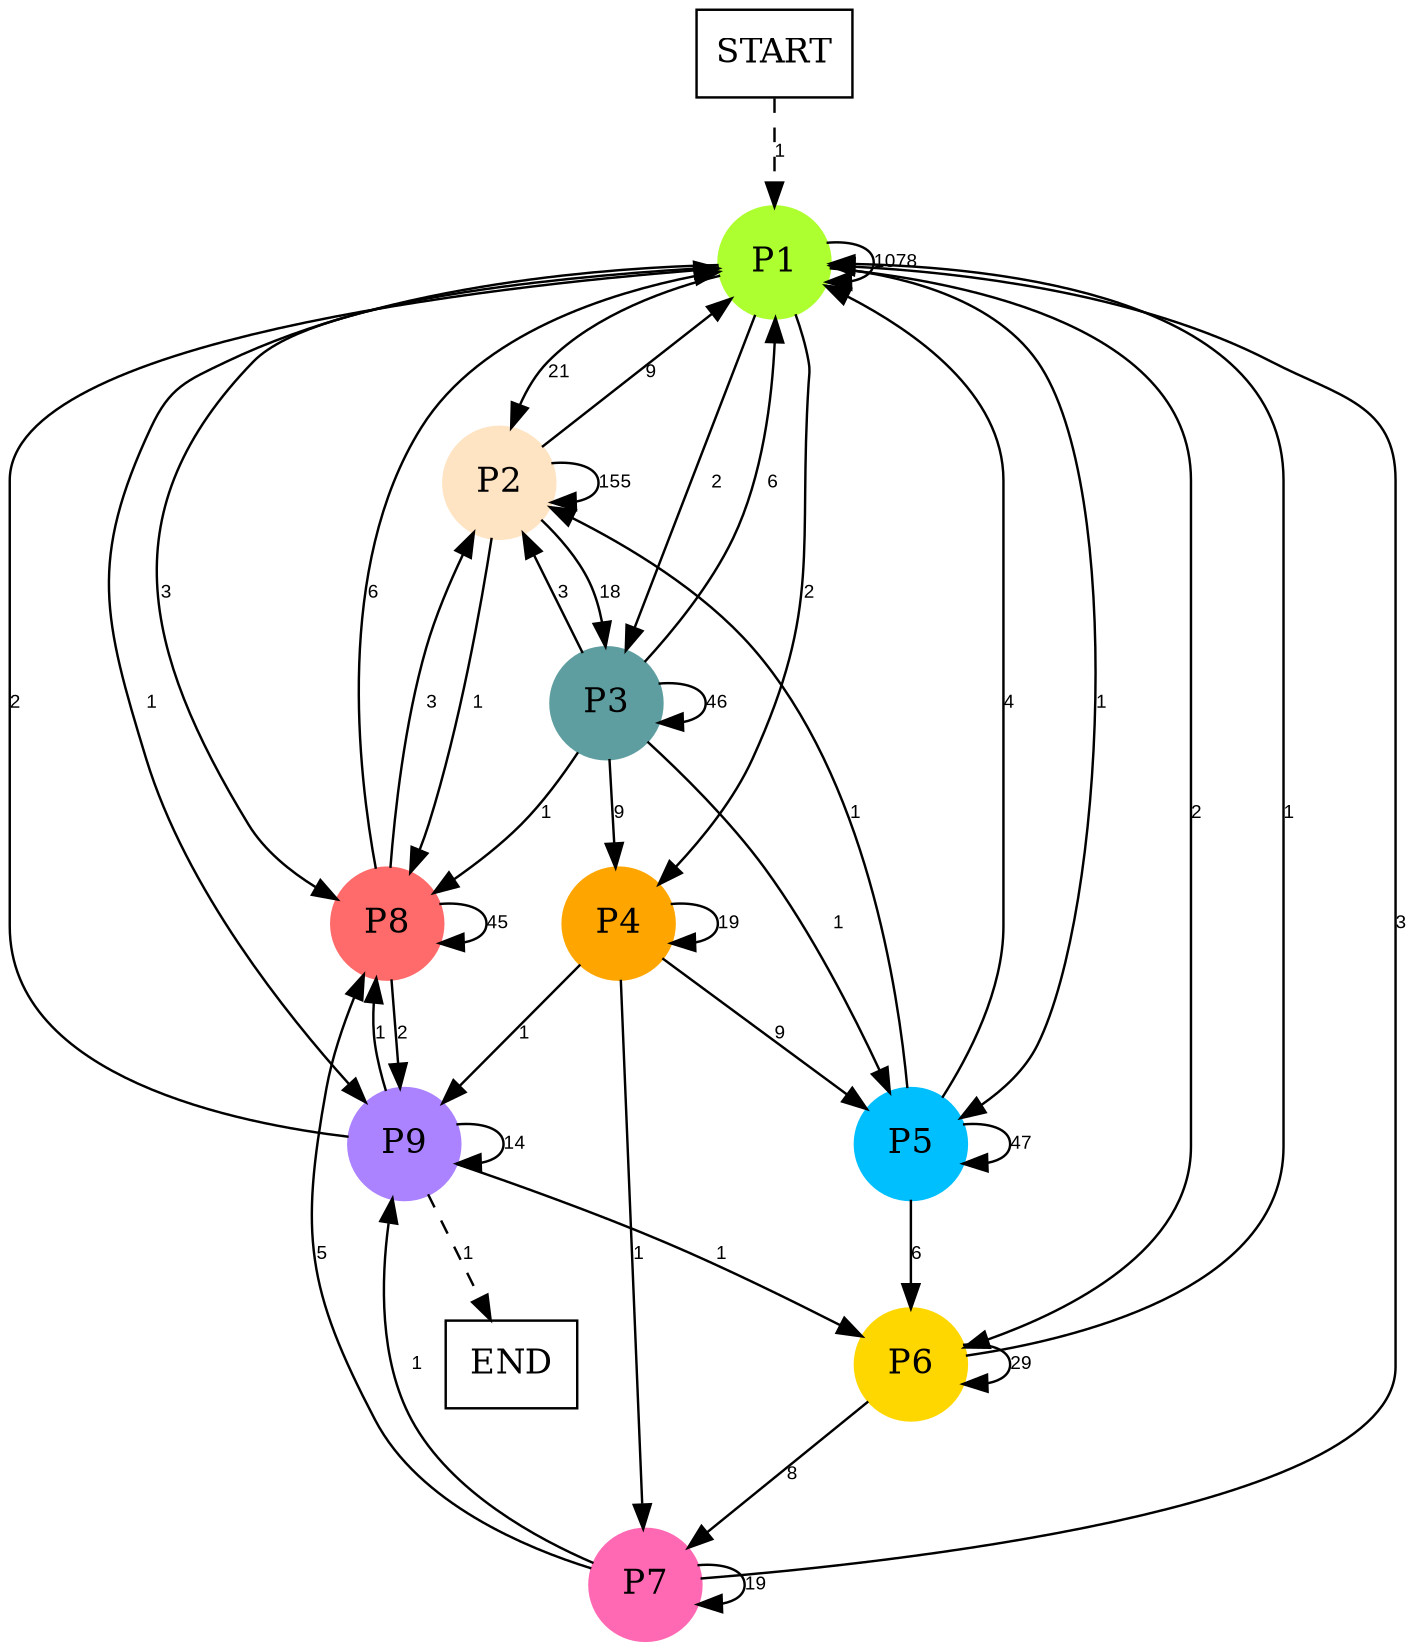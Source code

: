 digraph graphname {
	dpi = 150
	size="16,11!";
	margin = 0;
"P1" [shape=circle, color=greenyellow, style=filled]"P2" [shape=circle, color=bisque, style=filled]"P3" [shape=circle, color=cadetblue, style=filled]"P4" [shape=circle, color=orange, style=filled]"P5" [shape=circle, color=deepskyblue, style=filled]"P6" [shape=circle, color=gold, style=filled]"P7" [shape=circle, color=hotpink, style=filled]"P8" [shape=circle, color=indianred1, style=filled]"P9" [shape=circle, color=mediumpurple1, style=filled]"START" [shape=box, fillcolor=white, style=filled, color=black]"END" [shape=box, fillcolor=white, style=filled, color=black]"P1" -> "P1" [ label ="1078" labelfloat=false fontname="Arial" fontsize=8]
"P1" -> "P2" [ label ="21" labelfloat=false fontname="Arial" fontsize=8]
"P1" -> "P3" [ label ="2" labelfloat=false fontname="Arial" fontsize=8]
"P1" -> "P4" [ label ="2" labelfloat=false fontname="Arial" fontsize=8]
"P1" -> "P5" [ label ="1" labelfloat=false fontname="Arial" fontsize=8]
"P1" -> "P6" [ label ="2" labelfloat=false fontname="Arial" fontsize=8]
"P1" -> "P8" [ label ="3" labelfloat=false fontname="Arial" fontsize=8]
"P1" -> "P9" [ label ="1" labelfloat=false fontname="Arial" fontsize=8]
"P2" -> "P1" [ label ="9" labelfloat=false fontname="Arial" fontsize=8]
"P2" -> "P2" [ label ="155" labelfloat=false fontname="Arial" fontsize=8]
"P2" -> "P3" [ label ="18" labelfloat=false fontname="Arial" fontsize=8]
"P2" -> "P8" [ label ="1" labelfloat=false fontname="Arial" fontsize=8]
"P3" -> "P1" [ label ="6" labelfloat=false fontname="Arial" fontsize=8]
"P3" -> "P2" [ label ="3" labelfloat=false fontname="Arial" fontsize=8]
"P3" -> "P3" [ label ="46" labelfloat=false fontname="Arial" fontsize=8]
"P3" -> "P4" [ label ="9" labelfloat=false fontname="Arial" fontsize=8]
"P3" -> "P5" [ label ="1" labelfloat=false fontname="Arial" fontsize=8]
"P3" -> "P8" [ label ="1" labelfloat=false fontname="Arial" fontsize=8]
"P4" -> "P4" [ label ="19" labelfloat=false fontname="Arial" fontsize=8]
"P4" -> "P5" [ label ="9" labelfloat=false fontname="Arial" fontsize=8]
"P4" -> "P7" [ label ="1" labelfloat=false fontname="Arial" fontsize=8]
"P4" -> "P9" [ label ="1" labelfloat=false fontname="Arial" fontsize=8]
"P5" -> "P1" [ label ="4" labelfloat=false fontname="Arial" fontsize=8]
"P5" -> "P2" [ label ="1" labelfloat=false fontname="Arial" fontsize=8]
"P5" -> "P5" [ label ="47" labelfloat=false fontname="Arial" fontsize=8]
"P5" -> "P6" [ label ="6" labelfloat=false fontname="Arial" fontsize=8]
"P6" -> "P1" [ label ="1" labelfloat=false fontname="Arial" fontsize=8]
"P6" -> "P6" [ label ="29" labelfloat=false fontname="Arial" fontsize=8]
"P6" -> "P7" [ label ="8" labelfloat=false fontname="Arial" fontsize=8]
"P7" -> "P1" [ label ="3" labelfloat=false fontname="Arial" fontsize=8]
"P7" -> "P7" [ label ="19" labelfloat=false fontname="Arial" fontsize=8]
"P7" -> "P8" [ label ="5" labelfloat=false fontname="Arial" fontsize=8]
"P7" -> "P9" [ label ="1" labelfloat=false fontname="Arial" fontsize=8]
"P8" -> "P1" [ label ="6" labelfloat=false fontname="Arial" fontsize=8]
"P8" -> "P2" [ label ="3" labelfloat=false fontname="Arial" fontsize=8]
"P8" -> "P8" [ label ="45" labelfloat=false fontname="Arial" fontsize=8]
"P8" -> "P9" [ label ="2" labelfloat=false fontname="Arial" fontsize=8]
"P9" -> "P1" [ label ="2" labelfloat=false fontname="Arial" fontsize=8]
"P9" -> "P6" [ label ="1" labelfloat=false fontname="Arial" fontsize=8]
"P9" -> "P8" [ label ="1" labelfloat=false fontname="Arial" fontsize=8]
"P9" -> "P9" [ label ="14" labelfloat=false fontname="Arial" fontsize=8]
"P9" -> "END" [ style = dashed label ="1" labelfloat=false fontname="Arial" fontsize=8]
"START" -> "P1" [ style = dashed label ="1" labelfloat=false fontname="Arial" fontsize=8]
}